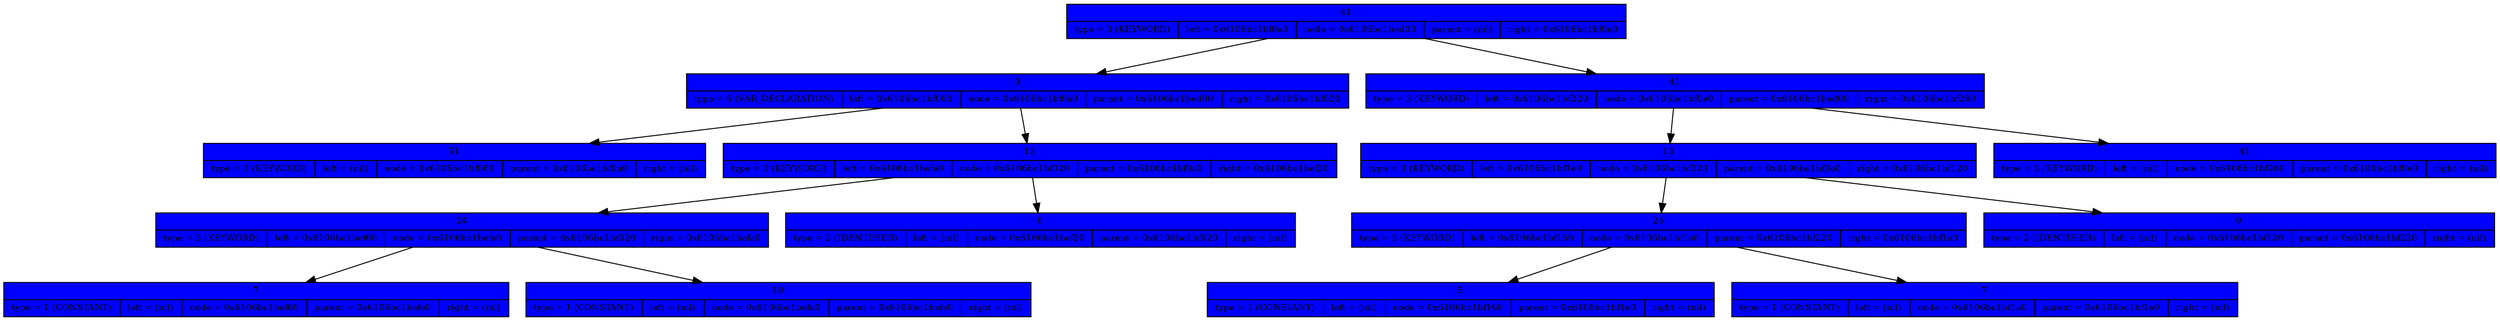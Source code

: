 digraph
{
	node[fontsize=9]

	node_0x6106bc1bed00 [shape=record, label = "{41| {type = 3 (KEYWORD) | left = 0x6106bc1bf0a0 | node = 0x6106bc1bed00 | parent = (nil) | right = 0x6106bc1bf0e0}}" style="filled",fillcolor="blue"]

	node_0x6106bc1bf0a0 [shape=record, label = "{0| {type = 6 (VAR_DECLARATION) | left = 0x6106bc1bf060 | node = 0x6106bc1bf0a0 | parent = 0x6106bc1bed00 | right = 0x6106bc1bf020}}" style="filled",fillcolor="blue"]

	edge[color="black",fontsize=12]
	node_0x6106bc1bed00 -> node_0x6106bc1bf0a0

	node_0x6106bc1bf060 [shape=record, label = "{51| {type = 3 (KEYWORD) | left = (nil) | node = 0x6106bc1bf060 | parent = 0x6106bc1bf0a0 | right = (nil)}}" style="filled",fillcolor="blue"]

	edge[color="black",fontsize=12]
	node_0x6106bc1bf0a0 -> node_0x6106bc1bf060

	node_0x6106bc1bf020 [shape=record, label = "{13| {type = 3 (KEYWORD) | left = 0x6106bc1befe0 | node = 0x6106bc1bf020 | parent = 0x6106bc1bf0a0 | right = 0x6106bc1bef20}}" style="filled",fillcolor="blue"]

	edge[color="black",fontsize=12]
	node_0x6106bc1bf0a0 -> node_0x6106bc1bf020

	node_0x6106bc1befe0 [shape=record, label = "{24| {type = 3 (KEYWORD) | left = 0x6106bc1bef60 | node = 0x6106bc1befe0 | parent = 0x6106bc1bf020 | right = 0x6106bc1befa0}}" style="filled",fillcolor="blue"]

	edge[color="black",fontsize=12]
	node_0x6106bc1bf020 -> node_0x6106bc1befe0

	node_0x6106bc1bef60 [shape=record, label = "{7| {type = 1 (CONSTANT) | left = (nil) | node = 0x6106bc1bef60 | parent = 0x6106bc1befe0 | right = (nil)}}" style="filled",fillcolor="blue"]

	edge[color="black",fontsize=12]
	node_0x6106bc1befe0 -> node_0x6106bc1bef60

	node_0x6106bc1befa0 [shape=record, label = "{10| {type = 1 (CONSTANT) | left = (nil) | node = 0x6106bc1befa0 | parent = 0x6106bc1befe0 | right = (nil)}}" style="filled",fillcolor="blue"]

	edge[color="black",fontsize=12]
	node_0x6106bc1befe0 -> node_0x6106bc1befa0

	node_0x6106bc1bef20 [shape=record, label = "{0| {type = 2 (IDENTIFIER) | left = (nil) | node = 0x6106bc1bef20 | parent = 0x6106bc1bf020 | right = (nil)}}" style="filled",fillcolor="blue"]

	edge[color="black",fontsize=12]
	node_0x6106bc1bf020 -> node_0x6106bc1bef20

	node_0x6106bc1bf0e0 [shape=record, label = "{41| {type = 3 (KEYWORD) | left = 0x6106bc1bf220 | node = 0x6106bc1bf0e0 | parent = 0x6106bc1bed00 | right = 0x6106bc1bf260}}" style="filled",fillcolor="blue"]

	edge[color="black",fontsize=12]
	node_0x6106bc1bed00 -> node_0x6106bc1bf0e0

	node_0x6106bc1bf220 [shape=record, label = "{13| {type = 3 (KEYWORD) | left = 0x6106bc1bf1e0 | node = 0x6106bc1bf220 | parent = 0x6106bc1bf0e0 | right = 0x6106bc1bf120}}" style="filled",fillcolor="blue"]

	edge[color="black",fontsize=12]
	node_0x6106bc1bf0e0 -> node_0x6106bc1bf220

	node_0x6106bc1bf1e0 [shape=record, label = "{24| {type = 3 (KEYWORD) | left = 0x6106bc1bf160 | node = 0x6106bc1bf1e0 | parent = 0x6106bc1bf220 | right = 0x6106bc1bf1a0}}" style="filled",fillcolor="blue"]

	edge[color="black",fontsize=12]
	node_0x6106bc1bf220 -> node_0x6106bc1bf1e0

	node_0x6106bc1bf160 [shape=record, label = "{5| {type = 1 (CONSTANT) | left = (nil) | node = 0x6106bc1bf160 | parent = 0x6106bc1bf1e0 | right = (nil)}}" style="filled",fillcolor="blue"]

	edge[color="black",fontsize=12]
	node_0x6106bc1bf1e0 -> node_0x6106bc1bf160

	node_0x6106bc1bf1a0 [shape=record, label = "{7| {type = 1 (CONSTANT) | left = (nil) | node = 0x6106bc1bf1a0 | parent = 0x6106bc1bf1e0 | right = (nil)}}" style="filled",fillcolor="blue"]

	edge[color="black",fontsize=12]
	node_0x6106bc1bf1e0 -> node_0x6106bc1bf1a0

	node_0x6106bc1bf120 [shape=record, label = "{0| {type = 2 (IDENTIFIER) | left = (nil) | node = 0x6106bc1bf120 | parent = 0x6106bc1bf220 | right = (nil)}}" style="filled",fillcolor="blue"]

	edge[color="black",fontsize=12]
	node_0x6106bc1bf220 -> node_0x6106bc1bf120

	node_0x6106bc1bf260 [shape=record, label = "{41| {type = 3 (KEYWORD) | left = (nil) | node = 0x6106bc1bf260 | parent = 0x6106bc1bf0e0 | right = (nil)}}" style="filled",fillcolor="blue"]

	edge[color="black",fontsize=12]
	node_0x6106bc1bf0e0 -> node_0x6106bc1bf260

	}